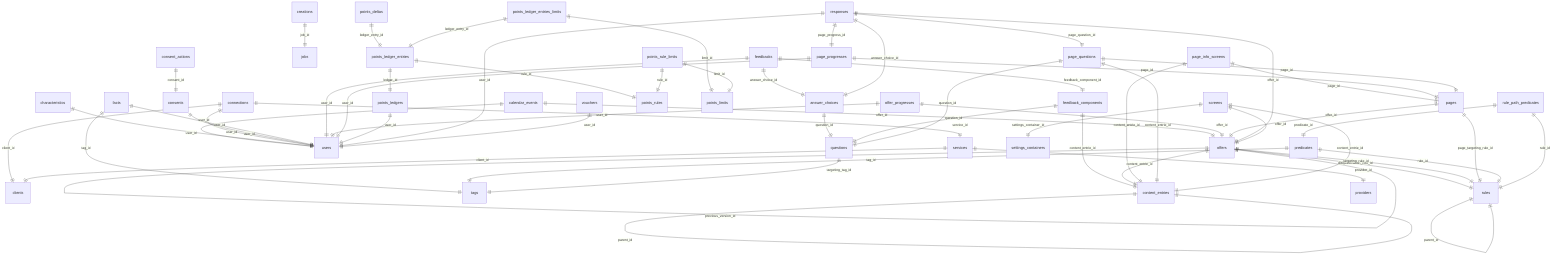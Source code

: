 erDiagram
answer_choices ||--|| questions : question_id
calendar_events ||--|| offers : offer_id
calendar_events ||--|| users : user_id
characteristics ||--|| users : user_id
connections ||--|| clients : client_id
connections ||--|| services : service_id
connections ||--|| users : user_id
consent_actions ||--|| consents : consent_id
consents ||--|| users : user_id
content_entries ||--|| content_entries : parent_id
creations ||--|| jobs : job_id
facts ||--|| tags : tag_id
facts ||--|| users : user_id
feedback_components ||--|| content_entries : content_entrie_id
feedback_components ||--|| questions : question_id
feedbacks ||--|| answer_choices : answer_choice_id
feedbacks ||--|| feedback_components : feedback_component_id
feedbacks ||--|| users : user_id
offer_progresses ||--|| offers : offer_id
offer_progresses ||--|| users : user_id
offers ||--|| content_entries : content_entrie_id
offers ||--|| offers : previous_version_id
offers ||--|| rules : disqualification_rule_id
offers ||--|| rules : targeting_rule_id
page_info_screens ||--|| content_entries : content_entrie_id
page_info_screens ||--|| pages : page_id
page_progresses ||--|| pages : page_id
page_progresses ||--|| users : user_id
page_questions ||--|| content_entries : content_entrie_id
page_questions ||--|| pages : page_id
page_questions ||--|| questions : question_id
pages ||--|| offers : offer_id
pages ||--|| rules : page_targeting_rule_id
points_deltas ||--|| points_ledger_entries : ledger_entry_id
points_ledger_entries ||--|| points_ledgers : ledger_id
points_ledger_entries ||--|| points_rules : rule_id
points_ledger_entries_limits ||--|| points_ledger_entries : ledger_entry_id
points_ledger_entries_limits ||--|| points_limits : limit_id
points_ledgers ||--|| users : user_id
points_rule_limits ||--|| points_limits : limit_id
points_rule_limits ||--|| points_rules : rule_id
predicates ||--|| rules : rule_id
predicates ||--|| tags : tag_id
questions ||--|| tags : targeting_tag_id
responses ||--|| answer_choices : answer_choice_id
responses ||--|| offers : offer_id
responses ||--|| page_progresses : page_progress_id
responses ||--|| page_questions : page_question_id
responses ||--|| users : user_id
rule_path_predicates ||--|| predicates : predicate_id
rule_path_predicates ||--|| rules : rule_id
rules ||--|| rules : parent_id
screens ||--|| content_entries : content_entrie_id
screens ||--|| offers : offer_id
screens ||--|| settings_containers : settings_container_id
services ||--|| clients : client_id
services ||--|| providers : provider_id
vouchers ||--|| users : user_id
